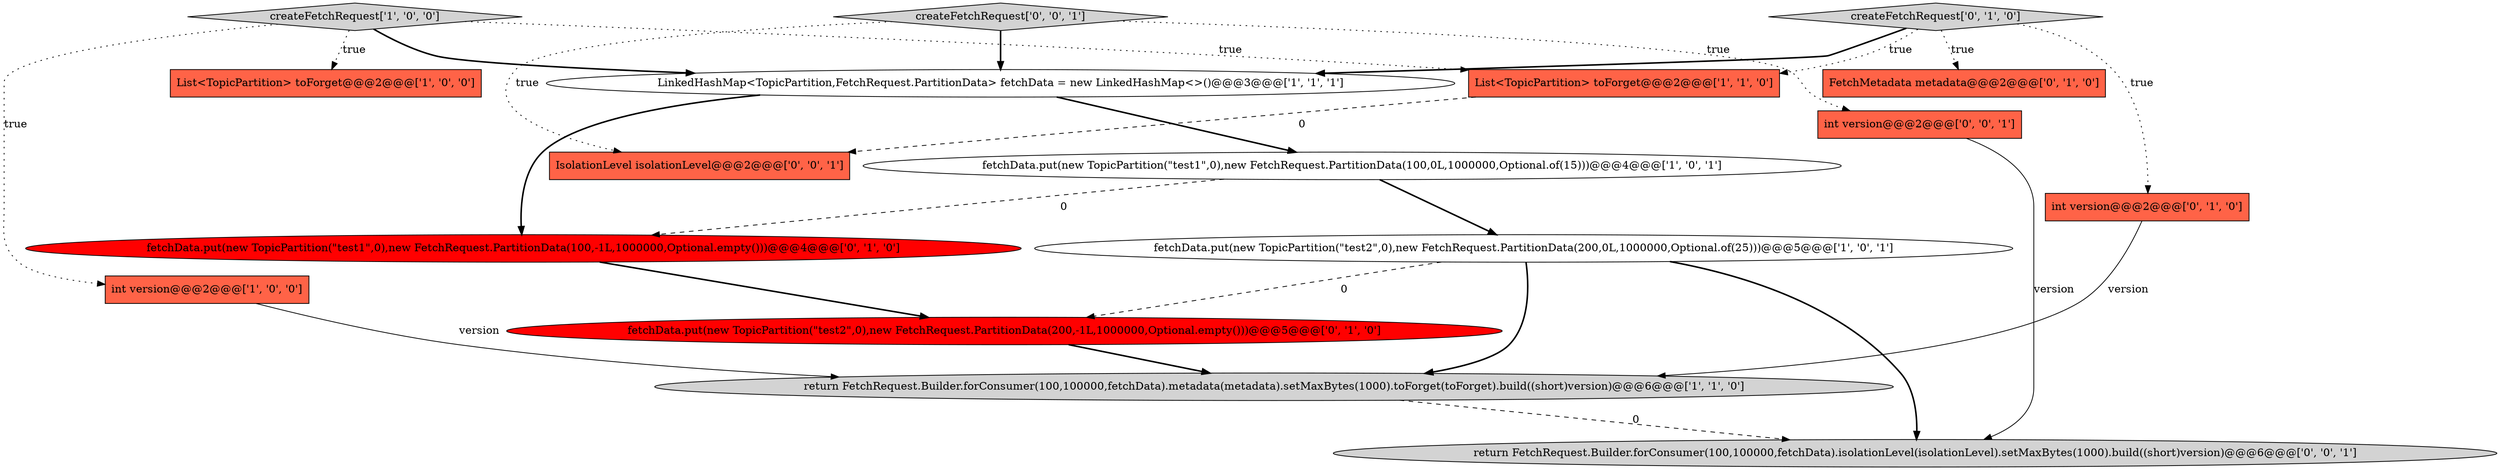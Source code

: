 digraph {
4 [style = filled, label = "List<TopicPartition> toForget@@@2@@@['1', '0', '0']", fillcolor = tomato, shape = box image = "AAA0AAABBB1BBB"];
0 [style = filled, label = "LinkedHashMap<TopicPartition,FetchRequest.PartitionData> fetchData = new LinkedHashMap<>()@@@3@@@['1', '1', '1']", fillcolor = white, shape = ellipse image = "AAA0AAABBB1BBB"];
9 [style = filled, label = "int version@@@2@@@['0', '1', '0']", fillcolor = tomato, shape = box image = "AAA0AAABBB2BBB"];
2 [style = filled, label = "fetchData.put(new TopicPartition(\"test2\",0),new FetchRequest.PartitionData(200,0L,1000000,Optional.of(25)))@@@5@@@['1', '0', '1']", fillcolor = white, shape = ellipse image = "AAA0AAABBB1BBB"];
1 [style = filled, label = "fetchData.put(new TopicPartition(\"test1\",0),new FetchRequest.PartitionData(100,0L,1000000,Optional.of(15)))@@@4@@@['1', '0', '1']", fillcolor = white, shape = ellipse image = "AAA0AAABBB1BBB"];
7 [style = filled, label = "List<TopicPartition> toForget@@@2@@@['1', '1', '0']", fillcolor = tomato, shape = box image = "AAA0AAABBB1BBB"];
8 [style = filled, label = "fetchData.put(new TopicPartition(\"test1\",0),new FetchRequest.PartitionData(100,-1L,1000000,Optional.empty()))@@@4@@@['0', '1', '0']", fillcolor = red, shape = ellipse image = "AAA1AAABBB2BBB"];
12 [style = filled, label = "FetchMetadata metadata@@@2@@@['0', '1', '0']", fillcolor = tomato, shape = box image = "AAA0AAABBB2BBB"];
13 [style = filled, label = "int version@@@2@@@['0', '0', '1']", fillcolor = tomato, shape = box image = "AAA0AAABBB3BBB"];
5 [style = filled, label = "createFetchRequest['1', '0', '0']", fillcolor = lightgray, shape = diamond image = "AAA0AAABBB1BBB"];
6 [style = filled, label = "int version@@@2@@@['1', '0', '0']", fillcolor = tomato, shape = box image = "AAA0AAABBB1BBB"];
10 [style = filled, label = "fetchData.put(new TopicPartition(\"test2\",0),new FetchRequest.PartitionData(200,-1L,1000000,Optional.empty()))@@@5@@@['0', '1', '0']", fillcolor = red, shape = ellipse image = "AAA1AAABBB2BBB"];
15 [style = filled, label = "createFetchRequest['0', '0', '1']", fillcolor = lightgray, shape = diamond image = "AAA0AAABBB3BBB"];
16 [style = filled, label = "IsolationLevel isolationLevel@@@2@@@['0', '0', '1']", fillcolor = tomato, shape = box image = "AAA0AAABBB3BBB"];
14 [style = filled, label = "return FetchRequest.Builder.forConsumer(100,100000,fetchData).isolationLevel(isolationLevel).setMaxBytes(1000).build((short)version)@@@6@@@['0', '0', '1']", fillcolor = lightgray, shape = ellipse image = "AAA0AAABBB3BBB"];
11 [style = filled, label = "createFetchRequest['0', '1', '0']", fillcolor = lightgray, shape = diamond image = "AAA0AAABBB2BBB"];
3 [style = filled, label = "return FetchRequest.Builder.forConsumer(100,100000,fetchData).metadata(metadata).setMaxBytes(1000).toForget(toForget).build((short)version)@@@6@@@['1', '1', '0']", fillcolor = lightgray, shape = ellipse image = "AAA0AAABBB1BBB"];
11->7 [style = dotted, label="true"];
8->10 [style = bold, label=""];
13->14 [style = solid, label="version"];
7->16 [style = dashed, label="0"];
2->3 [style = bold, label=""];
11->12 [style = dotted, label="true"];
5->6 [style = dotted, label="true"];
10->3 [style = bold, label=""];
11->9 [style = dotted, label="true"];
15->16 [style = dotted, label="true"];
5->4 [style = dotted, label="true"];
9->3 [style = solid, label="version"];
2->10 [style = dashed, label="0"];
15->13 [style = dotted, label="true"];
11->0 [style = bold, label=""];
5->0 [style = bold, label=""];
5->7 [style = dotted, label="true"];
0->1 [style = bold, label=""];
15->0 [style = bold, label=""];
2->14 [style = bold, label=""];
0->8 [style = bold, label=""];
1->8 [style = dashed, label="0"];
1->2 [style = bold, label=""];
3->14 [style = dashed, label="0"];
6->3 [style = solid, label="version"];
}
